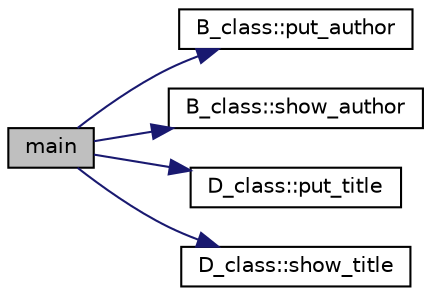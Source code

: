 digraph "main"
{
  edge [fontname="Helvetica",fontsize="10",labelfontname="Helvetica",labelfontsize="10"];
  node [fontname="Helvetica",fontsize="10",shape=record];
  rankdir="LR";
  Node1 [label="main",height=0.2,width=0.4,color="black", fillcolor="grey75", style="filled", fontcolor="black"];
  Node1 -> Node2 [color="midnightblue",fontsize="10",style="solid"];
  Node2 [label="B_class::put_author",height=0.2,width=0.4,color="black", fillcolor="white", style="filled",URL="$classB__class.html#affa3773b8077feb5b2f5127c60b2079c"];
  Node1 -> Node3 [color="midnightblue",fontsize="10",style="solid"];
  Node3 [label="B_class::show_author",height=0.2,width=0.4,color="black", fillcolor="white", style="filled",URL="$classB__class.html#a9529aa9d79a76ad2e0e4c8b4d368cb80"];
  Node1 -> Node4 [color="midnightblue",fontsize="10",style="solid"];
  Node4 [label="D_class::put_title",height=0.2,width=0.4,color="black", fillcolor="white", style="filled",URL="$classD__class.html#aa7f2a7577198caa052f7022e26f2c06b"];
  Node1 -> Node5 [color="midnightblue",fontsize="10",style="solid"];
  Node5 [label="D_class::show_title",height=0.2,width=0.4,color="black", fillcolor="white", style="filled",URL="$classD__class.html#af2d261ea960afdefaabf2af43c63e257"];
}

